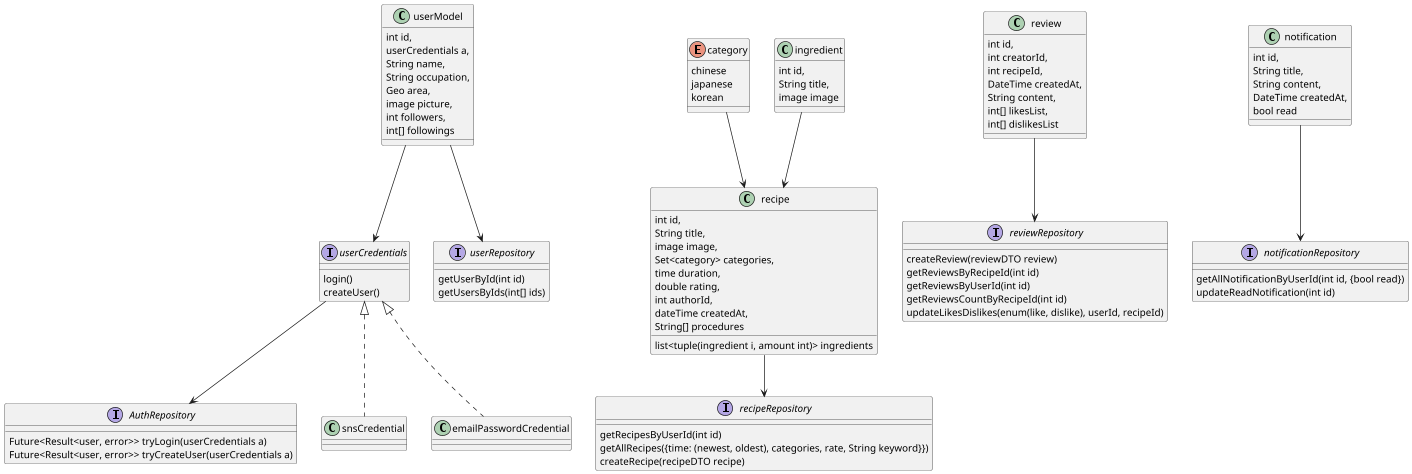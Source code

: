 @startuml
'https://plantuml.com/class-diagram
scale 0.7

userModel --> userCredentials
recipe --> recipeRepository
review --> reviewRepository
notification --> notificationRepository
userCredentials --> AuthRepository
userModel --> userRepository
category --> recipe
ingredient --> recipe

interface userCredentials{
    login()
    createUser()
}

class snsCredential implements userCredentials{

}

class emailPasswordCredential implements userCredentials {
}

interface AuthRepository{
    Future<Result<user, error>> tryLogin(userCredentials a)
    Future<Result<user, error>> tryCreateUser(userCredentials a)
}

class userModel {
    int id,
    userCredentials a,
    String name,
    String occupation,
    Geo area,
    image picture,
    int followers,
    int[] followings
}

interface userRepository {
    getUserById(int id)
    getUsersByIds(int[] ids)
}

enum category {
    chinese
    japanese
    korean
}
class recipe {
    int id,
    String title,
    image image,
    Set<category> categories,
    time duration,
    double rating,
    int authorId,
    dateTime createdAt,
    String[] procedures
    list<tuple(ingredient i, amount int)> ingredients
}

interface recipeRepository {
    getRecipesByUserId(int id)
    getAllRecipes({time: (newest, oldest), categories, rate, String keyword}})
    createRecipe(recipeDTO recipe)
}

class ingredient {
    int id,
    String title,
    image image
}

class review {
    int id,
    int creatorId,
    int recipeId,
    DateTime createdAt,
    String content,
    int[] likesList,
    int[] dislikesList
}

interface reviewRepository {
    createReview(reviewDTO review)
    getReviewsByRecipeId(int id)
    getReviewsByUserId(int id)
    getReviewsCountByRecipeId(int id)
    updateLikesDislikes(enum(like, dislike), userId, recipeId)
}

class notification {
    int id,
    String title,
    String content,
    DateTime createdAt,
    bool read
}

interface notificationRepository {
    getAllNotificationByUserId(int id, {bool read})
    updateReadNotification(int id)
}

@enduml